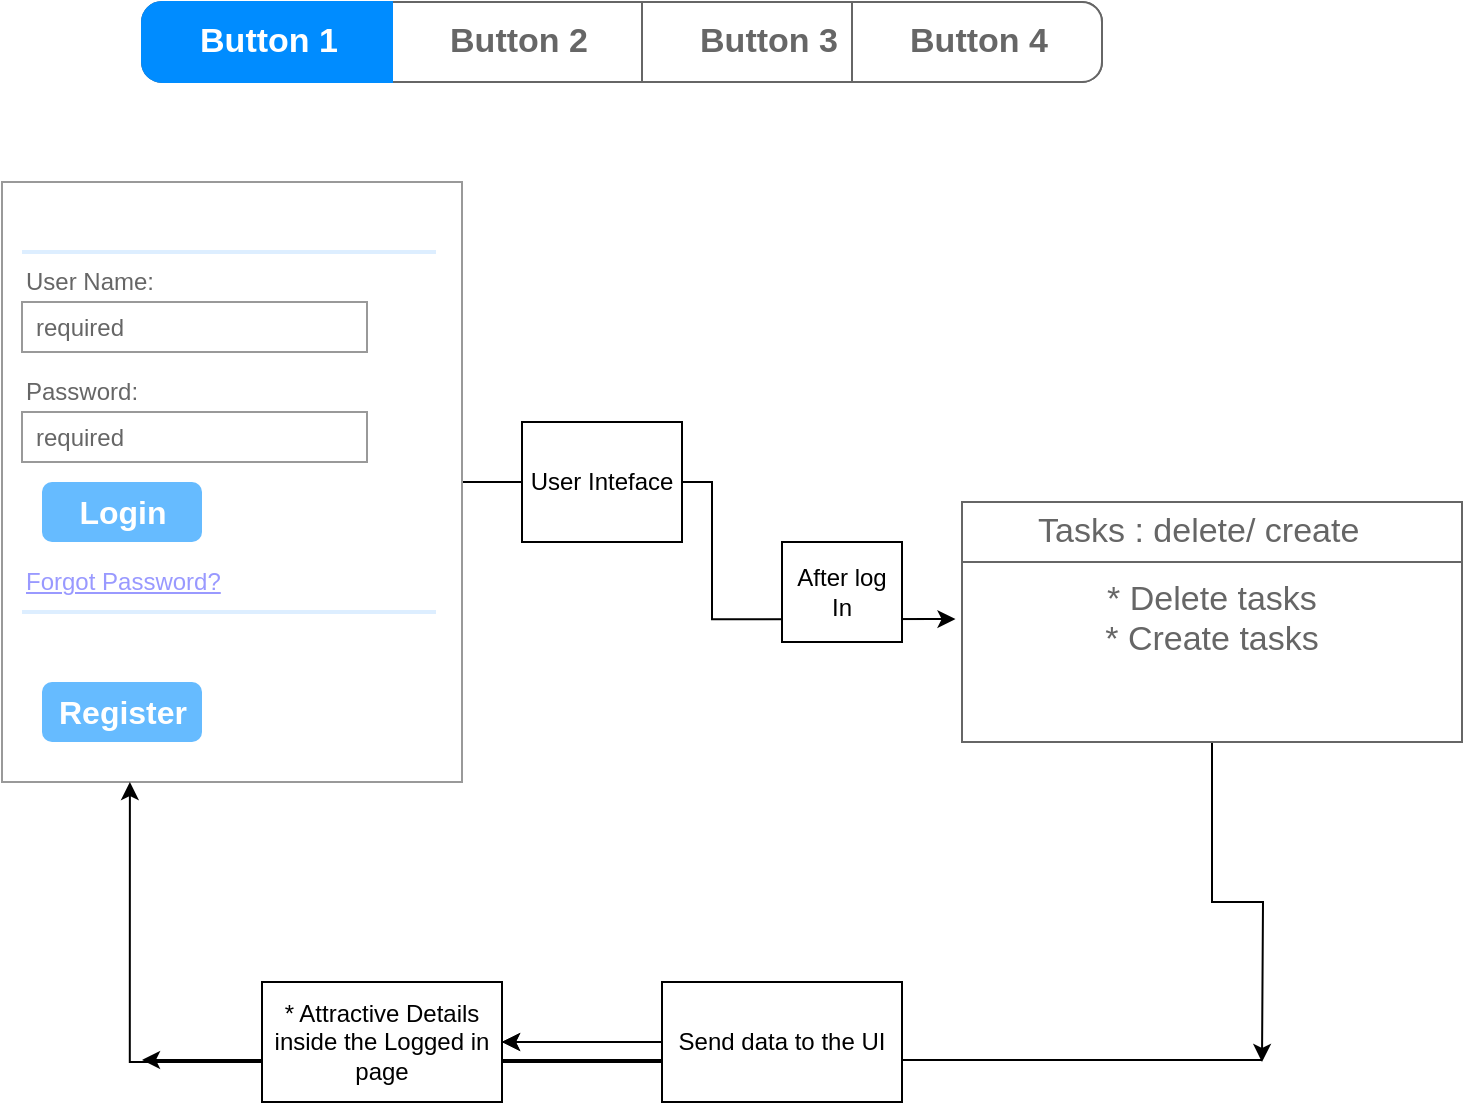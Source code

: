 <mxfile version="15.8.3" type="github"><diagram id="btYTaNJPE6Dpw_R-ccfO" name="Page-1"><mxGraphModel dx="1422" dy="737" grid="1" gridSize="10" guides="1" tooltips="1" connect="1" arrows="1" fold="1" page="1" pageScale="1" pageWidth="850" pageHeight="1100" background="none" math="0" shadow="0"><root><object label="" id="0"><mxCell/></object><mxCell id="1" parent="0"/><mxCell id="iYB64J5ylS0oJkCJV42B-1" value="" style="strokeWidth=1;shadow=0;dashed=0;align=center;html=1;shape=mxgraph.mockup.rrect;rSize=10;fillColor=#ffffff;strokeColor=#666666;" parent="1" vertex="1"><mxGeometry x="140" y="20" width="480" height="40" as="geometry"/></mxCell><mxCell id="iYB64J5ylS0oJkCJV42B-2" value="Button 2" style="strokeColor=inherit;fillColor=inherit;gradientColor=inherit;strokeWidth=1;shadow=0;dashed=0;align=center;html=1;shape=mxgraph.mockup.rrect;rSize=0;fontSize=17;fontColor=#666666;fontStyle=1;resizeHeight=1;" parent="iYB64J5ylS0oJkCJV42B-1" vertex="1"><mxGeometry width="125" height="40" relative="1" as="geometry"><mxPoint x="125" as="offset"/></mxGeometry></mxCell><mxCell id="iYB64J5ylS0oJkCJV42B-3" value="Button 3" style="strokeColor=inherit;fillColor=inherit;gradientColor=inherit;strokeWidth=1;shadow=0;dashed=0;align=center;html=1;shape=mxgraph.mockup.rrect;rSize=0;fontSize=17;fontColor=#666666;fontStyle=1;resizeHeight=1;" parent="iYB64J5ylS0oJkCJV42B-1" vertex="1"><mxGeometry width="125" height="40" relative="1" as="geometry"><mxPoint x="250" as="offset"/></mxGeometry></mxCell><mxCell id="iYB64J5ylS0oJkCJV42B-4" value="Button 4" style="strokeColor=inherit;fillColor=inherit;gradientColor=inherit;strokeWidth=1;shadow=0;dashed=0;align=center;html=1;shape=mxgraph.mockup.rightButton;rSize=10;fontSize=17;fontColor=#666666;fontStyle=1;resizeHeight=1;" parent="iYB64J5ylS0oJkCJV42B-1" vertex="1"><mxGeometry x="1" width="125" height="40" relative="1" as="geometry"><mxPoint x="-125" as="offset"/></mxGeometry></mxCell><mxCell id="iYB64J5ylS0oJkCJV42B-5" value="Button 1" style="strokeWidth=1;shadow=0;dashed=0;align=center;html=1;shape=mxgraph.mockup.leftButton;rSize=10;fontSize=17;fontColor=#ffffff;fontStyle=1;fillColor=#008cff;strokeColor=#008cff;resizeHeight=1;" parent="iYB64J5ylS0oJkCJV42B-1" vertex="1"><mxGeometry width="125" height="40" relative="1" as="geometry"/></mxCell><mxCell id="iYB64J5ylS0oJkCJV42B-19" value="" style="edgeStyle=orthogonalEdgeStyle;rounded=0;orthogonalLoop=1;jettySize=auto;html=1;entryX=-0.013;entryY=0.488;entryDx=0;entryDy=0;entryPerimeter=0;" parent="1" source="iYB64J5ylS0oJkCJV42B-6" target="iYB64J5ylS0oJkCJV42B-21" edge="1"><mxGeometry relative="1" as="geometry"><mxPoint x="540" y="330" as="targetPoint"/></mxGeometry></mxCell><mxCell id="iYB64J5ylS0oJkCJV42B-6" value="" style="strokeWidth=1;shadow=0;dashed=0;align=center;html=1;shape=mxgraph.mockup.forms.rrect;rSize=0;strokeColor=#999999;fillColor=#ffffff;" parent="1" vertex="1"><mxGeometry x="70" y="110" width="230" height="300" as="geometry"/></mxCell><mxCell id="iYB64J5ylS0oJkCJV42B-7" value="" style="strokeWidth=1;shadow=0;dashed=0;align=center;html=1;shape=mxgraph.mockup.forms.anchor;fontSize=12;fontColor=#666666;align=left;resizeWidth=1;spacingLeft=0;" parent="iYB64J5ylS0oJkCJV42B-6" vertex="1"><mxGeometry width="115" height="20" relative="1" as="geometry"><mxPoint x="10" y="10" as="offset"/></mxGeometry></mxCell><mxCell id="iYB64J5ylS0oJkCJV42B-8" value="" style="shape=line;strokeColor=#ddeeff;strokeWidth=2;html=1;resizeWidth=1;" parent="iYB64J5ylS0oJkCJV42B-6" vertex="1"><mxGeometry width="207" height="10" relative="1" as="geometry"><mxPoint x="10" y="30" as="offset"/></mxGeometry></mxCell><mxCell id="iYB64J5ylS0oJkCJV42B-9" value="User Name:" style="strokeWidth=1;shadow=0;dashed=0;align=center;html=1;shape=mxgraph.mockup.forms.anchor;fontSize=12;fontColor=#666666;align=left;resizeWidth=1;spacingLeft=0;" parent="iYB64J5ylS0oJkCJV42B-6" vertex="1"><mxGeometry width="115" height="20" relative="1" as="geometry"><mxPoint x="10" y="40" as="offset"/></mxGeometry></mxCell><mxCell id="iYB64J5ylS0oJkCJV42B-10" value="required" style="strokeWidth=1;shadow=0;dashed=0;align=center;html=1;shape=mxgraph.mockup.forms.rrect;rSize=0;strokeColor=#999999;fontColor=#666666;align=left;spacingLeft=5;resizeWidth=1;" parent="iYB64J5ylS0oJkCJV42B-6" vertex="1"><mxGeometry width="172.5" height="25" relative="1" as="geometry"><mxPoint x="10" y="60" as="offset"/></mxGeometry></mxCell><mxCell id="iYB64J5ylS0oJkCJV42B-11" value="Password:" style="strokeWidth=1;shadow=0;dashed=0;align=center;html=1;shape=mxgraph.mockup.forms.anchor;fontSize=12;fontColor=#666666;align=left;resizeWidth=1;spacingLeft=0;" parent="iYB64J5ylS0oJkCJV42B-6" vertex="1"><mxGeometry width="115" height="20" relative="1" as="geometry"><mxPoint x="10" y="95" as="offset"/></mxGeometry></mxCell><mxCell id="iYB64J5ylS0oJkCJV42B-12" value="required" style="strokeWidth=1;shadow=0;dashed=0;align=center;html=1;shape=mxgraph.mockup.forms.rrect;rSize=0;strokeColor=#999999;fontColor=#666666;align=left;spacingLeft=5;resizeWidth=1;" parent="iYB64J5ylS0oJkCJV42B-6" vertex="1"><mxGeometry width="172.5" height="25" relative="1" as="geometry"><mxPoint x="10" y="115" as="offset"/></mxGeometry></mxCell><mxCell id="iYB64J5ylS0oJkCJV42B-13" value="Login" style="strokeWidth=1;shadow=0;dashed=0;align=center;html=1;shape=mxgraph.mockup.forms.rrect;rSize=5;strokeColor=none;fontColor=#ffffff;fillColor=#66bbff;fontSize=16;fontStyle=1;" parent="iYB64J5ylS0oJkCJV42B-6" vertex="1"><mxGeometry y="1" width="80" height="30" relative="1" as="geometry"><mxPoint x="20" y="-150" as="offset"/></mxGeometry></mxCell><mxCell id="iYB64J5ylS0oJkCJV42B-14" value="Forgot Password?" style="strokeWidth=1;shadow=0;dashed=0;align=center;html=1;shape=mxgraph.mockup.forms.anchor;fontSize=12;fontColor=#9999ff;align=left;spacingLeft=0;fontStyle=4;resizeWidth=1;" parent="iYB64J5ylS0oJkCJV42B-6" vertex="1"><mxGeometry y="1" width="172.5" height="20" relative="1" as="geometry"><mxPoint x="10" y="-110" as="offset"/></mxGeometry></mxCell><mxCell id="iYB64J5ylS0oJkCJV42B-15" value="" style="shape=line;strokeColor=#ddeeff;strokeWidth=2;html=1;resizeWidth=1;" parent="iYB64J5ylS0oJkCJV42B-6" vertex="1"><mxGeometry y="1" width="207" height="10" relative="1" as="geometry"><mxPoint x="10" y="-90" as="offset"/></mxGeometry></mxCell><mxCell id="iYB64J5ylS0oJkCJV42B-17" value="Register" style="strokeWidth=1;shadow=0;dashed=0;align=center;html=1;shape=mxgraph.mockup.forms.rrect;rSize=5;strokeColor=none;fontColor=#ffffff;fillColor=#66bbff;fontSize=16;fontStyle=1;" parent="iYB64J5ylS0oJkCJV42B-6" vertex="1"><mxGeometry y="1" width="80" height="30" relative="1" as="geometry"><mxPoint x="20" y="-50" as="offset"/></mxGeometry></mxCell><mxCell id="iYB64J5ylS0oJkCJV42B-20" value="User Inteface" style="whiteSpace=wrap;html=1;" parent="1" vertex="1"><mxGeometry x="330" y="230" width="80" height="60" as="geometry"/></mxCell><mxCell id="iYB64J5ylS0oJkCJV42B-27" value="" style="edgeStyle=orthogonalEdgeStyle;rounded=0;orthogonalLoop=1;jettySize=auto;html=1;" parent="1" source="iYB64J5ylS0oJkCJV42B-21" edge="1"><mxGeometry relative="1" as="geometry"><mxPoint x="700" y="550" as="targetPoint"/></mxGeometry></mxCell><mxCell id="iYB64J5ylS0oJkCJV42B-21" value="* Delete tasks&lt;br&gt;* Create tasks&lt;br&gt;" style="strokeWidth=1;shadow=0;dashed=0;align=center;html=1;shape=mxgraph.mockup.containers.rrect;rSize=0;strokeColor=#666666;fontColor=#666666;fontSize=17;verticalAlign=top;whiteSpace=wrap;fillColor=#ffffff;spacingTop=32;" parent="1" vertex="1"><mxGeometry x="550" y="270" width="250" height="120" as="geometry"/></mxCell><mxCell id="iYB64J5ylS0oJkCJV42B-22" value="&amp;nbsp; &amp;nbsp; &amp;nbsp; Tasks : delete/ create" style="strokeWidth=1;shadow=0;dashed=0;align=center;html=1;shape=mxgraph.mockup.containers.rrect;rSize=0;fontSize=17;fontColor=#666666;strokeColor=#666666;align=left;spacingLeft=8;fillColor=none;resizeWidth=1;" parent="iYB64J5ylS0oJkCJV42B-21" vertex="1"><mxGeometry width="250" height="30" relative="1" as="geometry"/></mxCell><mxCell id="iYB64J5ylS0oJkCJV42B-29" value="" style="edgeStyle=orthogonalEdgeStyle;rounded=0;orthogonalLoop=1;jettySize=auto;html=1;" parent="1" edge="1"><mxGeometry relative="1" as="geometry"><mxPoint x="700" y="549" as="sourcePoint"/><mxPoint x="140" y="549" as="targetPoint"/></mxGeometry></mxCell><mxCell id="iYB64J5ylS0oJkCJV42B-31" value="" style="edgeStyle=orthogonalEdgeStyle;rounded=0;orthogonalLoop=1;jettySize=auto;html=1;entryX=0.278;entryY=1;entryDx=0;entryDy=0;entryPerimeter=0;" parent="1" target="iYB64J5ylS0oJkCJV42B-6" edge="1"><mxGeometry relative="1" as="geometry"><mxPoint x="318" y="540" as="sourcePoint"/><mxPoint x="134" y="460" as="targetPoint"/><Array as="points"><mxPoint x="425" y="540"/><mxPoint x="425" y="550"/><mxPoint x="134" y="550"/></Array></mxGeometry></mxCell><mxCell id="iYB64J5ylS0oJkCJV42B-40" value="After log In" style="whiteSpace=wrap;html=1;" parent="1" vertex="1"><mxGeometry x="460" y="290" width="60" height="50" as="geometry"/></mxCell><mxCell id="vgfIms7HpKzBrITyv0WM-3" value="" style="edgeStyle=orthogonalEdgeStyle;rounded=0;orthogonalLoop=1;jettySize=auto;html=1;" parent="1" source="vgfIms7HpKzBrITyv0WM-1" target="vgfIms7HpKzBrITyv0WM-2" edge="1"><mxGeometry relative="1" as="geometry"/></mxCell><mxCell id="vgfIms7HpKzBrITyv0WM-4" value="" style="edgeStyle=orthogonalEdgeStyle;rounded=0;orthogonalLoop=1;jettySize=auto;html=1;" parent="1" source="vgfIms7HpKzBrITyv0WM-1" target="vgfIms7HpKzBrITyv0WM-2" edge="1"><mxGeometry relative="1" as="geometry"/></mxCell><mxCell id="vgfIms7HpKzBrITyv0WM-1" value="Send data to the UI" style="whiteSpace=wrap;html=1;" parent="1" vertex="1"><mxGeometry x="400" y="510" width="120" height="60" as="geometry"/></mxCell><mxCell id="vgfIms7HpKzBrITyv0WM-2" value="* Attractive Details inside the Logged in page" style="whiteSpace=wrap;html=1;" parent="1" vertex="1"><mxGeometry x="200" y="510" width="120" height="60" as="geometry"/></mxCell></root></mxGraphModel></diagram></mxfile>